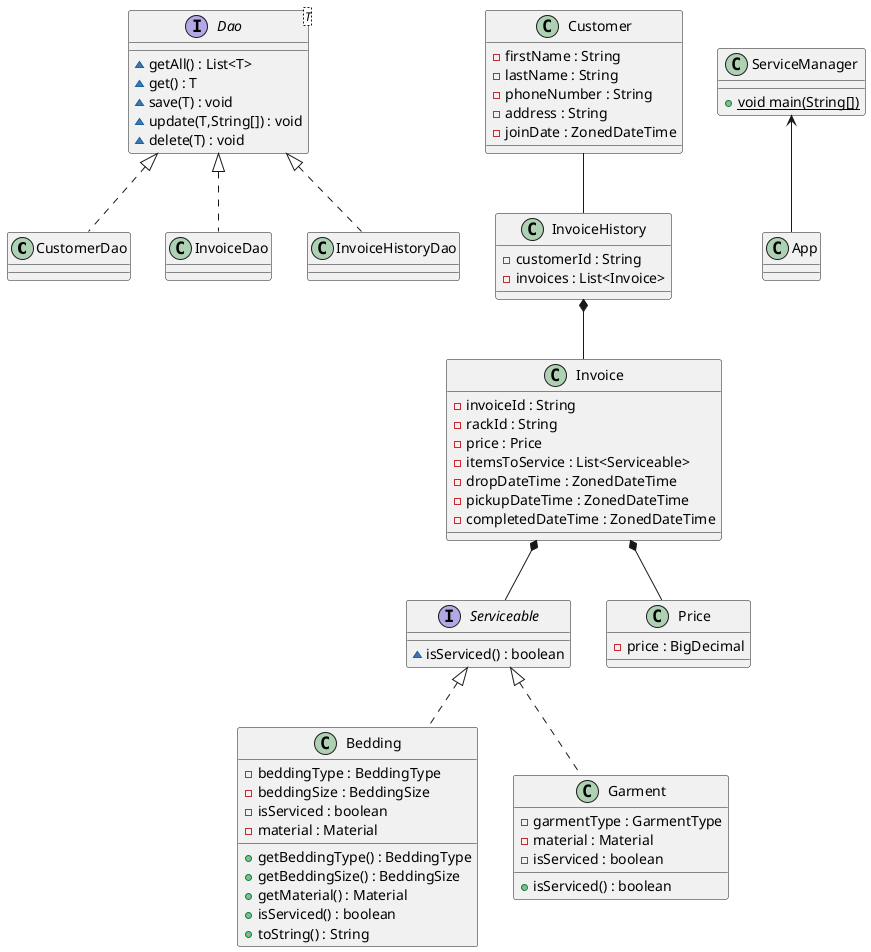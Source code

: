 @startuml
class CustomerDao {
}
class Bedding {
- beddingType : BeddingType
- beddingSize : BeddingSize
- isServiced : boolean
- material : Material
+ getBeddingType() : BeddingType
+ getBeddingSize() : BeddingSize
+ getMaterial() : Material
+ isServiced() : boolean
+ toString() : String
}
class Invoice {
- invoiceId : String
- rackId : String
- price : Price
- itemsToService : List<Serviceable>
- dropDateTime : ZonedDateTime
- pickupDateTime : ZonedDateTime
- completedDateTime : ZonedDateTime
}
class InvoiceHistory {
- customerId : String
- invoices : List<Invoice>
}
interface Serviceable {
~ isServiced() : boolean
}
interface Dao<T> {
~ getAll() : List<T>
~ get() : T
~ save(T) : void
~ update(T,String[]) : void
~ delete(T) : void
}
class InvoiceDao {
}
class Garment {
- garmentType : GarmentType
- material : Material
- isServiced : boolean
+ isServiced() : boolean
}
class App {
}
class ServiceManager {
+ {static} void main(String[])
}
class Price {
- price : BigDecimal
}
class Customer {
- firstName : String
- lastName : String
- phoneNumber : String
- address : String
- joinDate : ZonedDateTime
}

Serviceable <|.. Bedding
Serviceable <|.. Garment
Dao <|.. CustomerDao
Dao <|.. InvoiceDao
Dao <|.. InvoiceHistoryDao

Customer -- InvoiceHistory

Invoice *-- Serviceable
Invoice *-- Price
InvoiceHistory *-- Invoice

ServiceManager <-- App
@enduml